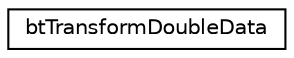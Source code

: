 digraph "Graphical Class Hierarchy"
{
  edge [fontname="Helvetica",fontsize="10",labelfontname="Helvetica",labelfontsize="10"];
  node [fontname="Helvetica",fontsize="10",shape=record];
  rankdir="LR";
  Node1 [label="btTransformDoubleData",height=0.2,width=0.4,color="black", fillcolor="white", style="filled",URL="$structbt_transform_double_data.html"];
}
